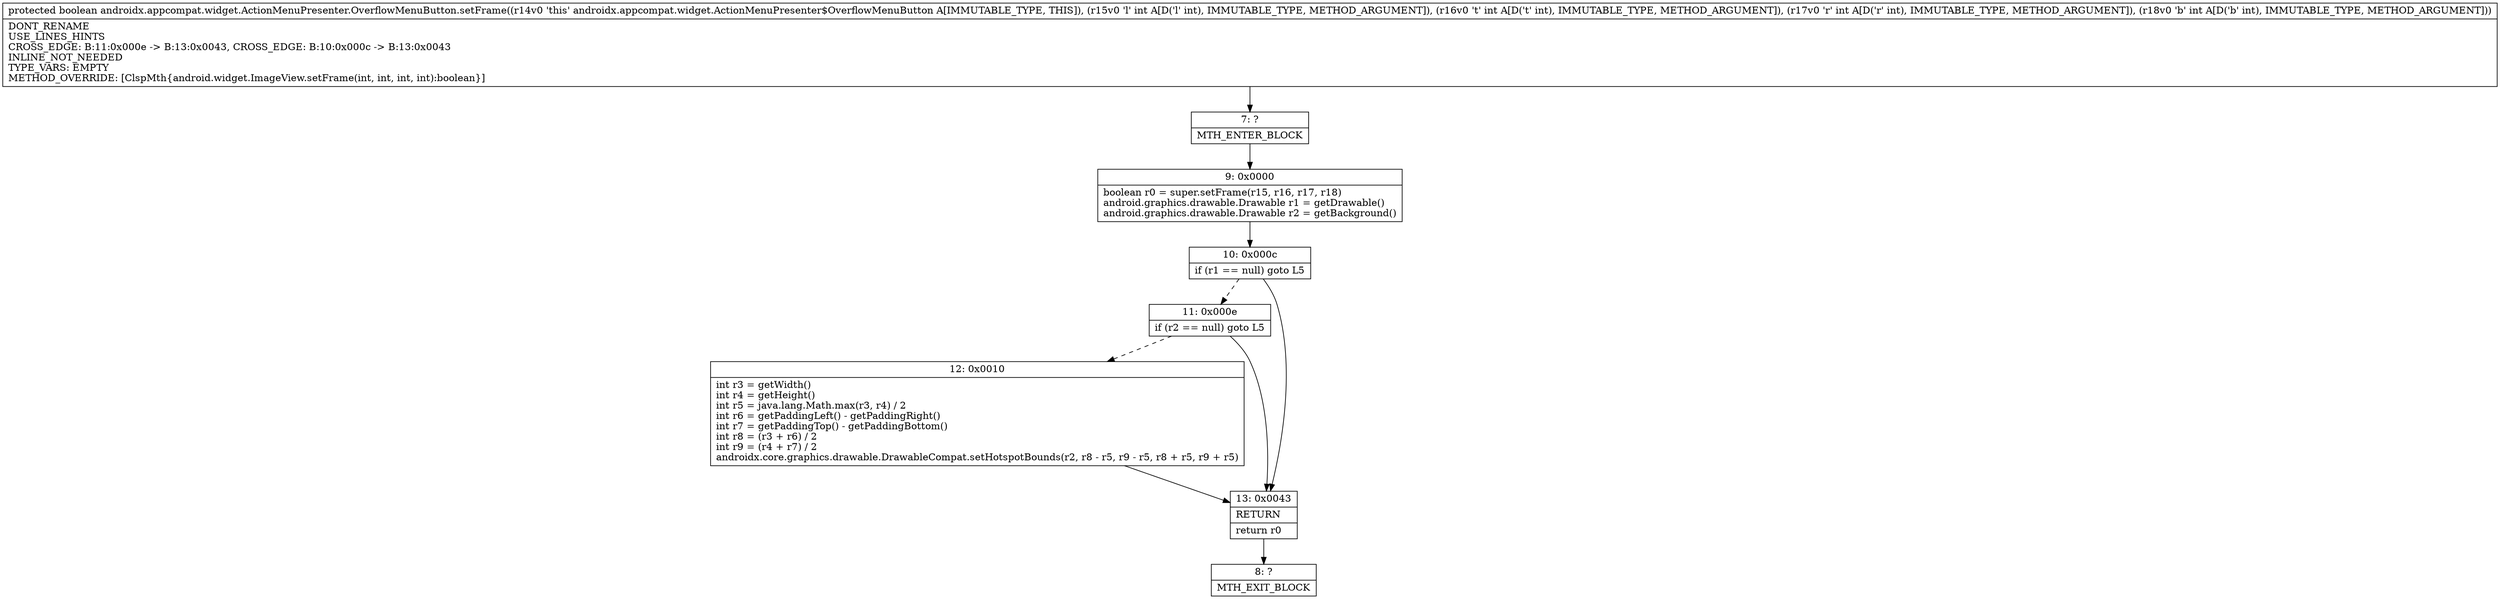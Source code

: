 digraph "CFG forandroidx.appcompat.widget.ActionMenuPresenter.OverflowMenuButton.setFrame(IIII)Z" {
Node_7 [shape=record,label="{7\:\ ?|MTH_ENTER_BLOCK\l}"];
Node_9 [shape=record,label="{9\:\ 0x0000|boolean r0 = super.setFrame(r15, r16, r17, r18)\landroid.graphics.drawable.Drawable r1 = getDrawable()\landroid.graphics.drawable.Drawable r2 = getBackground()\l}"];
Node_10 [shape=record,label="{10\:\ 0x000c|if (r1 == null) goto L5\l}"];
Node_11 [shape=record,label="{11\:\ 0x000e|if (r2 == null) goto L5\l}"];
Node_12 [shape=record,label="{12\:\ 0x0010|int r3 = getWidth()\lint r4 = getHeight()\lint r5 = java.lang.Math.max(r3, r4) \/ 2\lint r6 = getPaddingLeft() \- getPaddingRight()\lint r7 = getPaddingTop() \- getPaddingBottom()\lint r8 = (r3 + r6) \/ 2\lint r9 = (r4 + r7) \/ 2\landroidx.core.graphics.drawable.DrawableCompat.setHotspotBounds(r2, r8 \- r5, r9 \- r5, r8 + r5, r9 + r5)\l}"];
Node_13 [shape=record,label="{13\:\ 0x0043|RETURN\l|return r0\l}"];
Node_8 [shape=record,label="{8\:\ ?|MTH_EXIT_BLOCK\l}"];
MethodNode[shape=record,label="{protected boolean androidx.appcompat.widget.ActionMenuPresenter.OverflowMenuButton.setFrame((r14v0 'this' androidx.appcompat.widget.ActionMenuPresenter$OverflowMenuButton A[IMMUTABLE_TYPE, THIS]), (r15v0 'l' int A[D('l' int), IMMUTABLE_TYPE, METHOD_ARGUMENT]), (r16v0 't' int A[D('t' int), IMMUTABLE_TYPE, METHOD_ARGUMENT]), (r17v0 'r' int A[D('r' int), IMMUTABLE_TYPE, METHOD_ARGUMENT]), (r18v0 'b' int A[D('b' int), IMMUTABLE_TYPE, METHOD_ARGUMENT]))  | DONT_RENAME\lUSE_LINES_HINTS\lCROSS_EDGE: B:11:0x000e \-\> B:13:0x0043, CROSS_EDGE: B:10:0x000c \-\> B:13:0x0043\lINLINE_NOT_NEEDED\lTYPE_VARS: EMPTY\lMETHOD_OVERRIDE: [ClspMth\{android.widget.ImageView.setFrame(int, int, int, int):boolean\}]\l}"];
MethodNode -> Node_7;Node_7 -> Node_9;
Node_9 -> Node_10;
Node_10 -> Node_11[style=dashed];
Node_10 -> Node_13;
Node_11 -> Node_12[style=dashed];
Node_11 -> Node_13;
Node_12 -> Node_13;
Node_13 -> Node_8;
}

